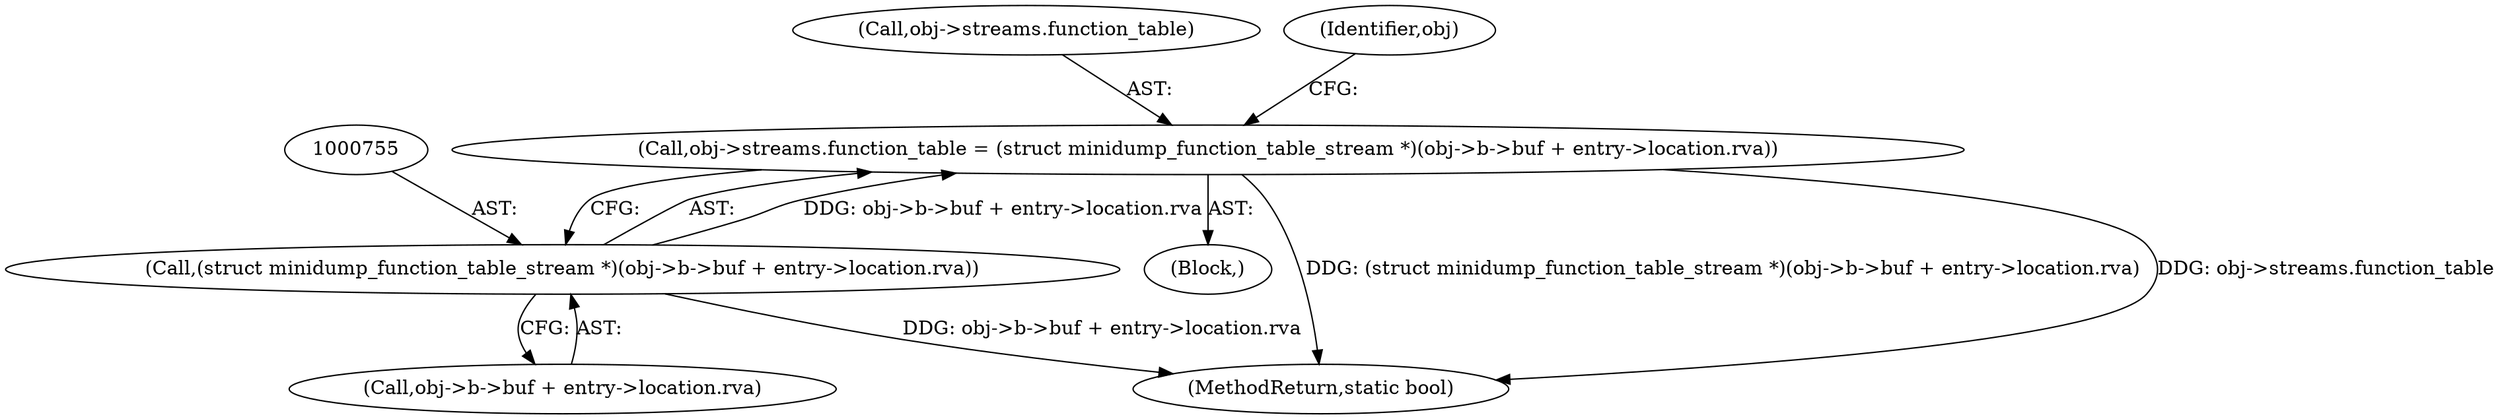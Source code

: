 digraph "0_radare2_40b021ba29c8f90ccf7c879fde2580bc73a17e8e_0@integer" {
"1000748" [label="(Call,obj->streams.function_table = (struct minidump_function_table_stream *)(obj->b->buf + entry->location.rva))"];
"1000754" [label="(Call,(struct minidump_function_table_stream *)(obj->b->buf + entry->location.rva))"];
"1000749" [label="(Call,obj->streams.function_table)"];
"1000748" [label="(Call,obj->streams.function_table = (struct minidump_function_table_stream *)(obj->b->buf + entry->location.rva))"];
"1000756" [label="(Call,obj->b->buf + entry->location.rva)"];
"1000166" [label="(Block,)"];
"1000754" [label="(Call,(struct minidump_function_table_stream *)(obj->b->buf + entry->location.rva))"];
"1001137" [label="(MethodReturn,static bool)"];
"1000769" [label="(Identifier,obj)"];
"1000748" -> "1000166"  [label="AST: "];
"1000748" -> "1000754"  [label="CFG: "];
"1000749" -> "1000748"  [label="AST: "];
"1000754" -> "1000748"  [label="AST: "];
"1000769" -> "1000748"  [label="CFG: "];
"1000748" -> "1001137"  [label="DDG: (struct minidump_function_table_stream *)(obj->b->buf + entry->location.rva)"];
"1000748" -> "1001137"  [label="DDG: obj->streams.function_table"];
"1000754" -> "1000748"  [label="DDG: obj->b->buf + entry->location.rva"];
"1000754" -> "1000756"  [label="CFG: "];
"1000755" -> "1000754"  [label="AST: "];
"1000756" -> "1000754"  [label="AST: "];
"1000754" -> "1001137"  [label="DDG: obj->b->buf + entry->location.rva"];
}

